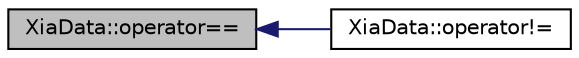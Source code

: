 digraph "XiaData::operator=="
{
  edge [fontname="Helvetica",fontsize="10",labelfontname="Helvetica",labelfontsize="10"];
  node [fontname="Helvetica",fontsize="10",shape=record];
  rankdir="LR";
  Node1 [label="XiaData::operator==",height=0.2,width=0.4,color="black", fillcolor="grey75", style="filled", fontcolor="black"];
  Node1 -> Node2 [dir="back",color="midnightblue",fontsize="10",style="solid",fontname="Helvetica"];
  Node2 [label="XiaData::operator!=",height=0.2,width=0.4,color="black", fillcolor="white", style="filled",URL="$d2/ddd/class_xia_data.html#a4c19b3f33b1b30e40958f21e52b2579d",tooltip="The conjugate of the equality operator. "];
}

